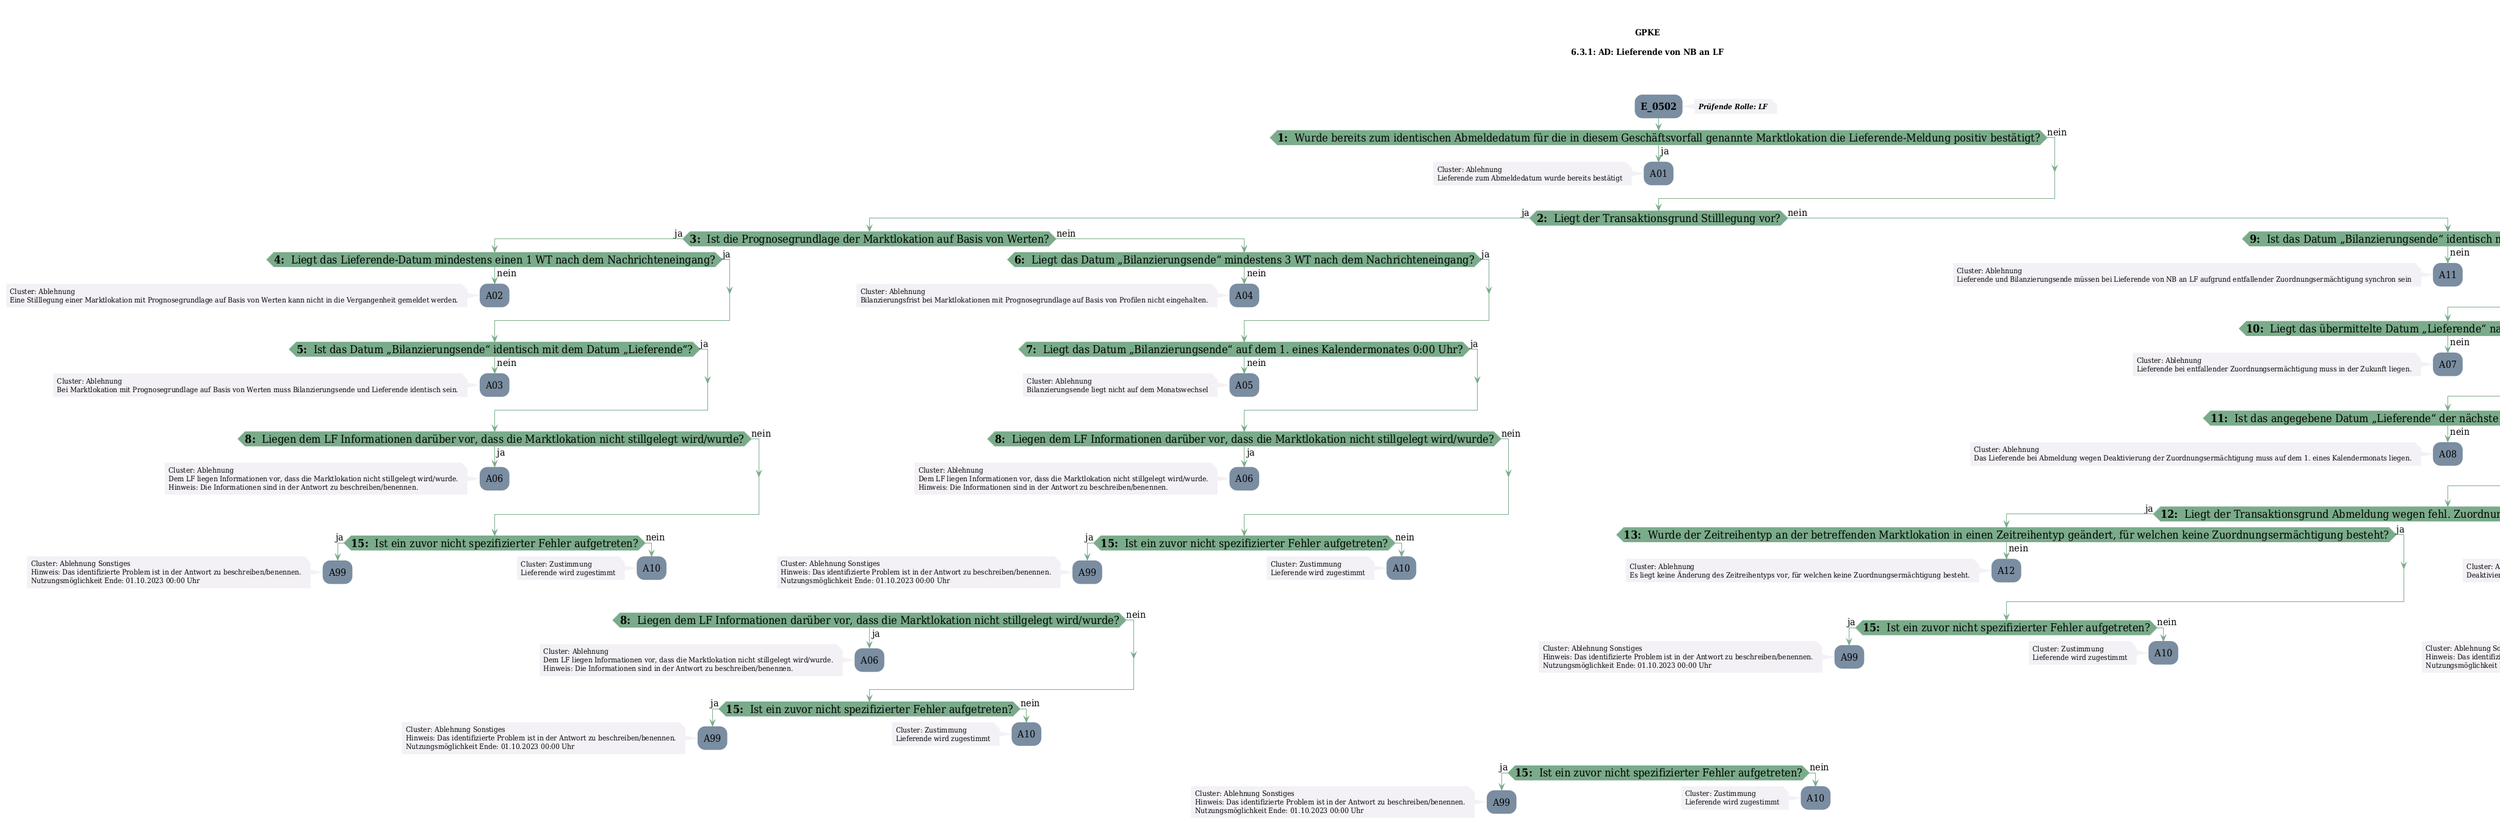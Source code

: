 @startuml
skinparam Shadowing false
skinparam NoteBorderColor #f3f1f6
skinparam NoteBackgroundColor #f3f1f6
skinparam NoteFontSize 12
skinparam ActivityBorderColor none
skinparam ActivityBackgroundColor #7a8da1
skinparam ActivityFontSize 16
skinparam ArrowColor #7aab8a
skinparam ArrowFontSize 16
skinparam ActivityDiamondBackgroundColor #7aab8a
skinparam ActivityDiamondBorderColor #7aab8a
skinparam ActivityDiamondFontSize 18
skinparam defaultFontName DejaVu Serif Condensed
skinparam ActivityEndColor #669580

header
<b>FV2210
2022-12-12
endheader

title
GPKE

6.3.1: AD: Lieferende von NB an LF



end title
:<b>E_0502</b>;
note right
<b><i>Prüfende Rolle: LF
end note

if (<b>1: </b> Wurde bereits zum identischen Abmeldedatum für die in diesem Geschäftsvorfall genannte Marktlokation die Lieferende-Meldung positiv bestätigt?) then (ja)
    :A01;
    note left
        Cluster: Ablehnung
        Lieferende zum Abmeldedatum wurde bereits bestätigt
    endnote
    kill;
else (nein)
endif
if (<b>2: </b> Liegt der Transaktionsgrund Stilllegung vor?) then (ja)
    if (<b>3: </b> Ist die Prognosegrundlage der Marktlokation auf Basis von Werten?) then (ja)
        if (<b>4: </b> Liegt das Lieferende-Datum mindestens einen 1 WT nach dem Nachrichteneingang?) then (ja)
        else (nein)
            :A02;
            note left
                Cluster: Ablehnung
                Eine Stilllegung einer Marktlokation mit Prognosegrundlage auf Basis von Werten kann nicht in die Vergangenheit gemeldet werden.
            endnote
            kill;
        endif
        if (<b>5: </b> Ist das Datum „Bilanzierungsende“ identisch mit dem Datum „Lieferende“?) then (ja)
        else (nein)
            :A03;
            note left
                Cluster: Ablehnung
                Bei Marktlokation mit Prognosegrundlage auf Basis von Werten muss Bilanzierungsende und Lieferende identisch sein.
            endnote
            kill;
        endif
        if (<b>8: </b> Liegen dem LF Informationen darüber vor, dass die Marktlokation nicht stillgelegt wird/wurde?) then (ja)
            :A06;
            note left
                Cluster: Ablehnung
                Dem LF liegen Informationen vor, dass die Marktlokation nicht stillgelegt wird/wurde.
                Hinweis: Die Informationen sind in der Antwort zu beschreiben/benennen.
            endnote
            kill;
        else (nein)
        endif
        if (<b>15: </b> Ist ein zuvor nicht spezifizierter Fehler aufgetreten?) then (ja)
            :A99;
            note left
                Cluster: Ablehnung Sonstiges 
                Hinweis: Das identifizierte Problem ist in der Antwort zu beschreiben/benennen.
                Nutzungsmöglichkeit Ende: 01.10.2023 00:00 Uhr
            endnote
            kill;
        else (nein)
            :A10;
            note left
                Cluster: Zustimmung
                Lieferende wird zugestimmt
            endnote
            kill;
        endif
    else (nein)
        if (<b>6: </b> Liegt das Datum „Bilanzierungsende“ mindestens 3 WT nach dem Nachrichteneingang?) then (ja)
        else (nein)
            :A04;
            note left
                Cluster: Ablehnung
                Bilanzierungsfrist bei Marktlokationen mit Prognosegrundlage auf Basis von Profilen nicht eingehalten.
            endnote
            kill;
        endif
        if (<b>7: </b> Liegt das Datum „Bilanzierungsende“ auf dem 1. eines Kalendermonates 0:00 Uhr?) then (ja)
        else (nein)
            :A05;
            note left
                Cluster: Ablehnung
                Bilanzierungsende liegt nicht auf dem Monatswechsel
            endnote
            kill;
        endif
        if (<b>8: </b> Liegen dem LF Informationen darüber vor, dass die Marktlokation nicht stillgelegt wird/wurde?) then (ja)
            :A06;
            note left
                Cluster: Ablehnung
                Dem LF liegen Informationen vor, dass die Marktlokation nicht stillgelegt wird/wurde.
                Hinweis: Die Informationen sind in der Antwort zu beschreiben/benennen.
            endnote
            kill;
        else (nein)
        endif
        if (<b>15: </b> Ist ein zuvor nicht spezifizierter Fehler aufgetreten?) then (ja)
            :A99;
            note left
                Cluster: Ablehnung Sonstiges 
                Hinweis: Das identifizierte Problem ist in der Antwort zu beschreiben/benennen.
                Nutzungsmöglichkeit Ende: 01.10.2023 00:00 Uhr
            endnote
            kill;
        else (nein)
            :A10;
            note left
                Cluster: Zustimmung
                Lieferende wird zugestimmt
            endnote
            kill;
        endif
    endif
    if (<b>8: </b> Liegen dem LF Informationen darüber vor, dass die Marktlokation nicht stillgelegt wird/wurde?) then (ja)
        :A06;
        note left
            Cluster: Ablehnung
            Dem LF liegen Informationen vor, dass die Marktlokation nicht stillgelegt wird/wurde.
            Hinweis: Die Informationen sind in der Antwort zu beschreiben/benennen.
        endnote
        kill;
    else (nein)
    endif
    if (<b>15: </b> Ist ein zuvor nicht spezifizierter Fehler aufgetreten?) then (ja)
        :A99;
        note left
            Cluster: Ablehnung Sonstiges 
            Hinweis: Das identifizierte Problem ist in der Antwort zu beschreiben/benennen.
            Nutzungsmöglichkeit Ende: 01.10.2023 00:00 Uhr
        endnote
        kill;
    else (nein)
        :A10;
        note left
            Cluster: Zustimmung
            Lieferende wird zugestimmt
        endnote
        kill;
    endif
else (nein)
    if (<b>9: </b> Ist das Datum „Bilanzierungsende“ identisch mit dem Datum „Lieferende“?) then (ja)
    else (nein)
        :A11;
        note left
            Cluster: Ablehnung
            Lieferende und Bilanzierungsende müssen bei Lieferende von NB an LF aufgrund entfallender Zuordnungsermächtigung synchron sein
        endnote
        kill;
    endif
    if (<b>10: </b> Liegt das übermittelte Datum „Lieferende“ nach dem Nachrichteneingang?) then (ja)
    else (nein)
        :A07;
        note left
            Cluster: Ablehnung
            Lieferende bei entfallender Zuordnungsermächtigung muss in der Zukunft liegen.
        endnote
        kill;
    endif
    if (<b>11: </b> Ist das angegebene Datum „Lieferende“ der nächste 1. eines Kalendermonats 00:00 Uhr?) then (ja)
    else (nein)
        :A08;
        note left
            Cluster: Ablehnung
            Das Lieferende bei Abmeldung wegen Deaktivierung der Zuordnungsermächtigung muss auf dem 1. eines Kalendermonats liegen.
        endnote
        kill;
    endif
    if (<b>12: </b> Liegt der Transaktionsgrund Abmeldung wegen fehl. Zuordnungsermächtigung aufgrund Änderung ZRT vor?) then (ja)
        if (<b>13: </b> Wurde der Zeitreihentyp an der betreffenden Marktlokation in einen Zeitreihentyp geändert, für welchen keine Zuordnungsermächtigung besteht?) then (ja)
        else (nein)
            :A12;
            note left
                Cluster: Ablehnung
                Es liegt keine Änderung des Zeitreihentyps vor, für welchen keine Zuordnungsermächtigung besteht.
            endnote
            kill;
        endif
        if (<b>15: </b> Ist ein zuvor nicht spezifizierter Fehler aufgetreten?) then (ja)
            :A99;
            note left
                Cluster: Ablehnung Sonstiges 
                Hinweis: Das identifizierte Problem ist in der Antwort zu beschreiben/benennen.
                Nutzungsmöglichkeit Ende: 01.10.2023 00:00 Uhr
            endnote
            kill;
        else (nein)
            :A10;
            note left
                Cluster: Zustimmung
                Lieferende wird zugestimmt
            endnote
            kill;
        endif
    else (nein)
        if (<b>14: </b> Hat der BKV die Deaktivierung der Zuordnungsermächtigung für den ZRT, welcher der genannten Marktlokation zugeordnet ist, vorgenommen?) then (ja)
        else (nein)
            :A09;
            note left
                Cluster: Ablehnung
                Deaktivierung der Zuordnungsermächtigung für den der Marktlokation zugeordneten ZRT hat nicht stattgefunden.
            endnote
            kill;
        endif
        if (<b>15: </b> Ist ein zuvor nicht spezifizierter Fehler aufgetreten?) then (ja)
            :A99;
            note left
                Cluster: Ablehnung Sonstiges 
                Hinweis: Das identifizierte Problem ist in der Antwort zu beschreiben/benennen.
                Nutzungsmöglichkeit Ende: 01.10.2023 00:00 Uhr
            endnote
            kill;
        else (nein)
            :A10;
            note left
                Cluster: Zustimmung
                Lieferende wird zugestimmt
            endnote
            kill;
        endif
    endif
endif
if (<b>15: </b> Ist ein zuvor nicht spezifizierter Fehler aufgetreten?) then (ja)
    :A99;
    note left
        Cluster: Ablehnung Sonstiges 
        Hinweis: Das identifizierte Problem ist in der Antwort zu beschreiben/benennen.
        Nutzungsmöglichkeit Ende: 01.10.2023 00:00 Uhr
    endnote
    kill;
else (nein)
    :A10;
    note left
        Cluster: Zustimmung
        Lieferende wird zugestimmt
    endnote
    kill;
endif

@enduml
